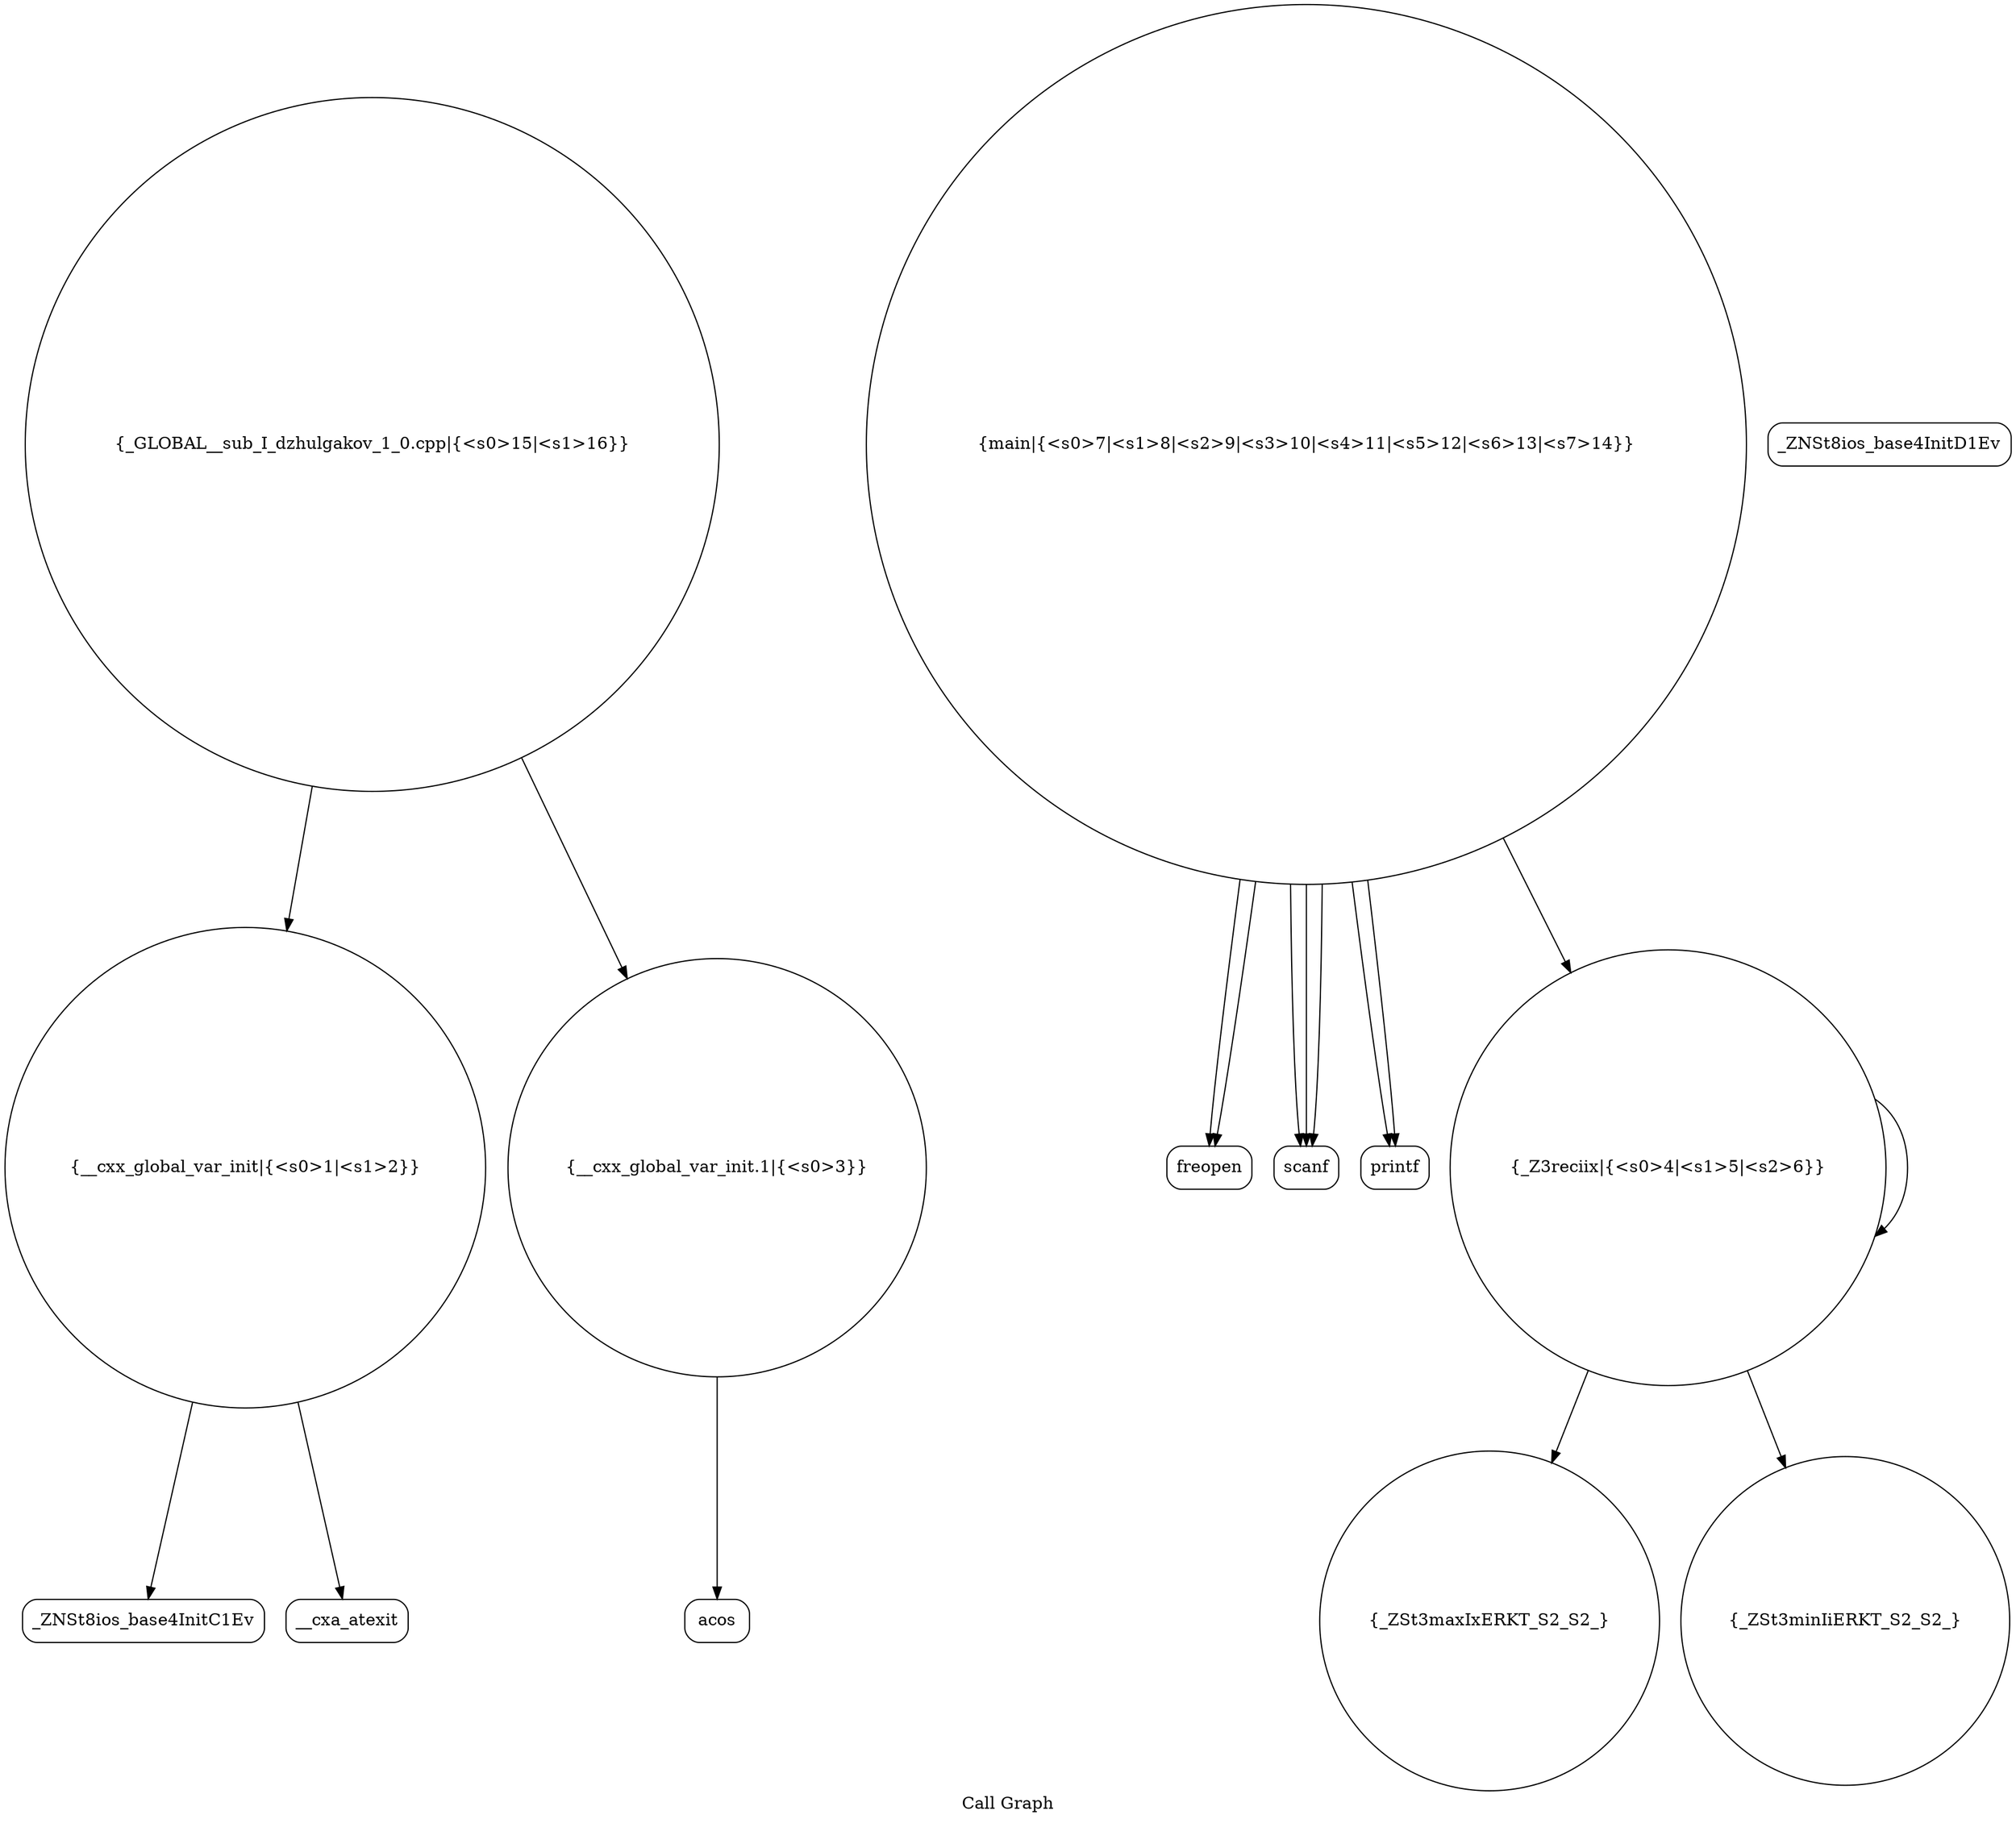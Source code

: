 digraph "Call Graph" {
	label="Call Graph";

	Node0x564073c11210 [shape=record,shape=circle,label="{__cxx_global_var_init|{<s0>1|<s1>2}}"];
	Node0x564073c11210:s0 -> Node0x564073c116a0[color=black];
	Node0x564073c11210:s1 -> Node0x564073c117a0[color=black];
	Node0x564073c119a0 [shape=record,shape=circle,label="{_ZSt3maxIxERKT_S2_S2_}"];
	Node0x564073c11720 [shape=record,shape=Mrecord,label="{_ZNSt8ios_base4InitD1Ev}"];
	Node0x564073c11aa0 [shape=record,shape=circle,label="{main|{<s0>7|<s1>8|<s2>9|<s3>10|<s4>11|<s5>12|<s6>13|<s7>14}}"];
	Node0x564073c11aa0:s0 -> Node0x564073c11b20[color=black];
	Node0x564073c11aa0:s1 -> Node0x564073c11b20[color=black];
	Node0x564073c11aa0:s2 -> Node0x564073c11ba0[color=black];
	Node0x564073c11aa0:s3 -> Node0x564073c11c20[color=black];
	Node0x564073c11aa0:s4 -> Node0x564073c11ba0[color=black];
	Node0x564073c11aa0:s5 -> Node0x564073c11ba0[color=black];
	Node0x564073c11aa0:s6 -> Node0x564073c11920[color=black];
	Node0x564073c11aa0:s7 -> Node0x564073c11c20[color=black];
	Node0x564073c11820 [shape=record,shape=circle,label="{__cxx_global_var_init.1|{<s0>3}}"];
	Node0x564073c11820:s0 -> Node0x564073c118a0[color=black];
	Node0x564073c11ba0 [shape=record,shape=Mrecord,label="{scanf}"];
	Node0x564073c11920 [shape=record,shape=circle,label="{_Z3reciix|{<s0>4|<s1>5|<s2>6}}"];
	Node0x564073c11920:s0 -> Node0x564073c119a0[color=black];
	Node0x564073c11920:s1 -> Node0x564073c11a20[color=black];
	Node0x564073c11920:s2 -> Node0x564073c11920[color=black];
	Node0x564073c11ca0 [shape=record,shape=circle,label="{_GLOBAL__sub_I_dzhulgakov_1_0.cpp|{<s0>15|<s1>16}}"];
	Node0x564073c11ca0:s0 -> Node0x564073c11210[color=black];
	Node0x564073c11ca0:s1 -> Node0x564073c11820[color=black];
	Node0x564073c116a0 [shape=record,shape=Mrecord,label="{_ZNSt8ios_base4InitC1Ev}"];
	Node0x564073c11a20 [shape=record,shape=circle,label="{_ZSt3minIiERKT_S2_S2_}"];
	Node0x564073c117a0 [shape=record,shape=Mrecord,label="{__cxa_atexit}"];
	Node0x564073c11b20 [shape=record,shape=Mrecord,label="{freopen}"];
	Node0x564073c118a0 [shape=record,shape=Mrecord,label="{acos}"];
	Node0x564073c11c20 [shape=record,shape=Mrecord,label="{printf}"];
}
